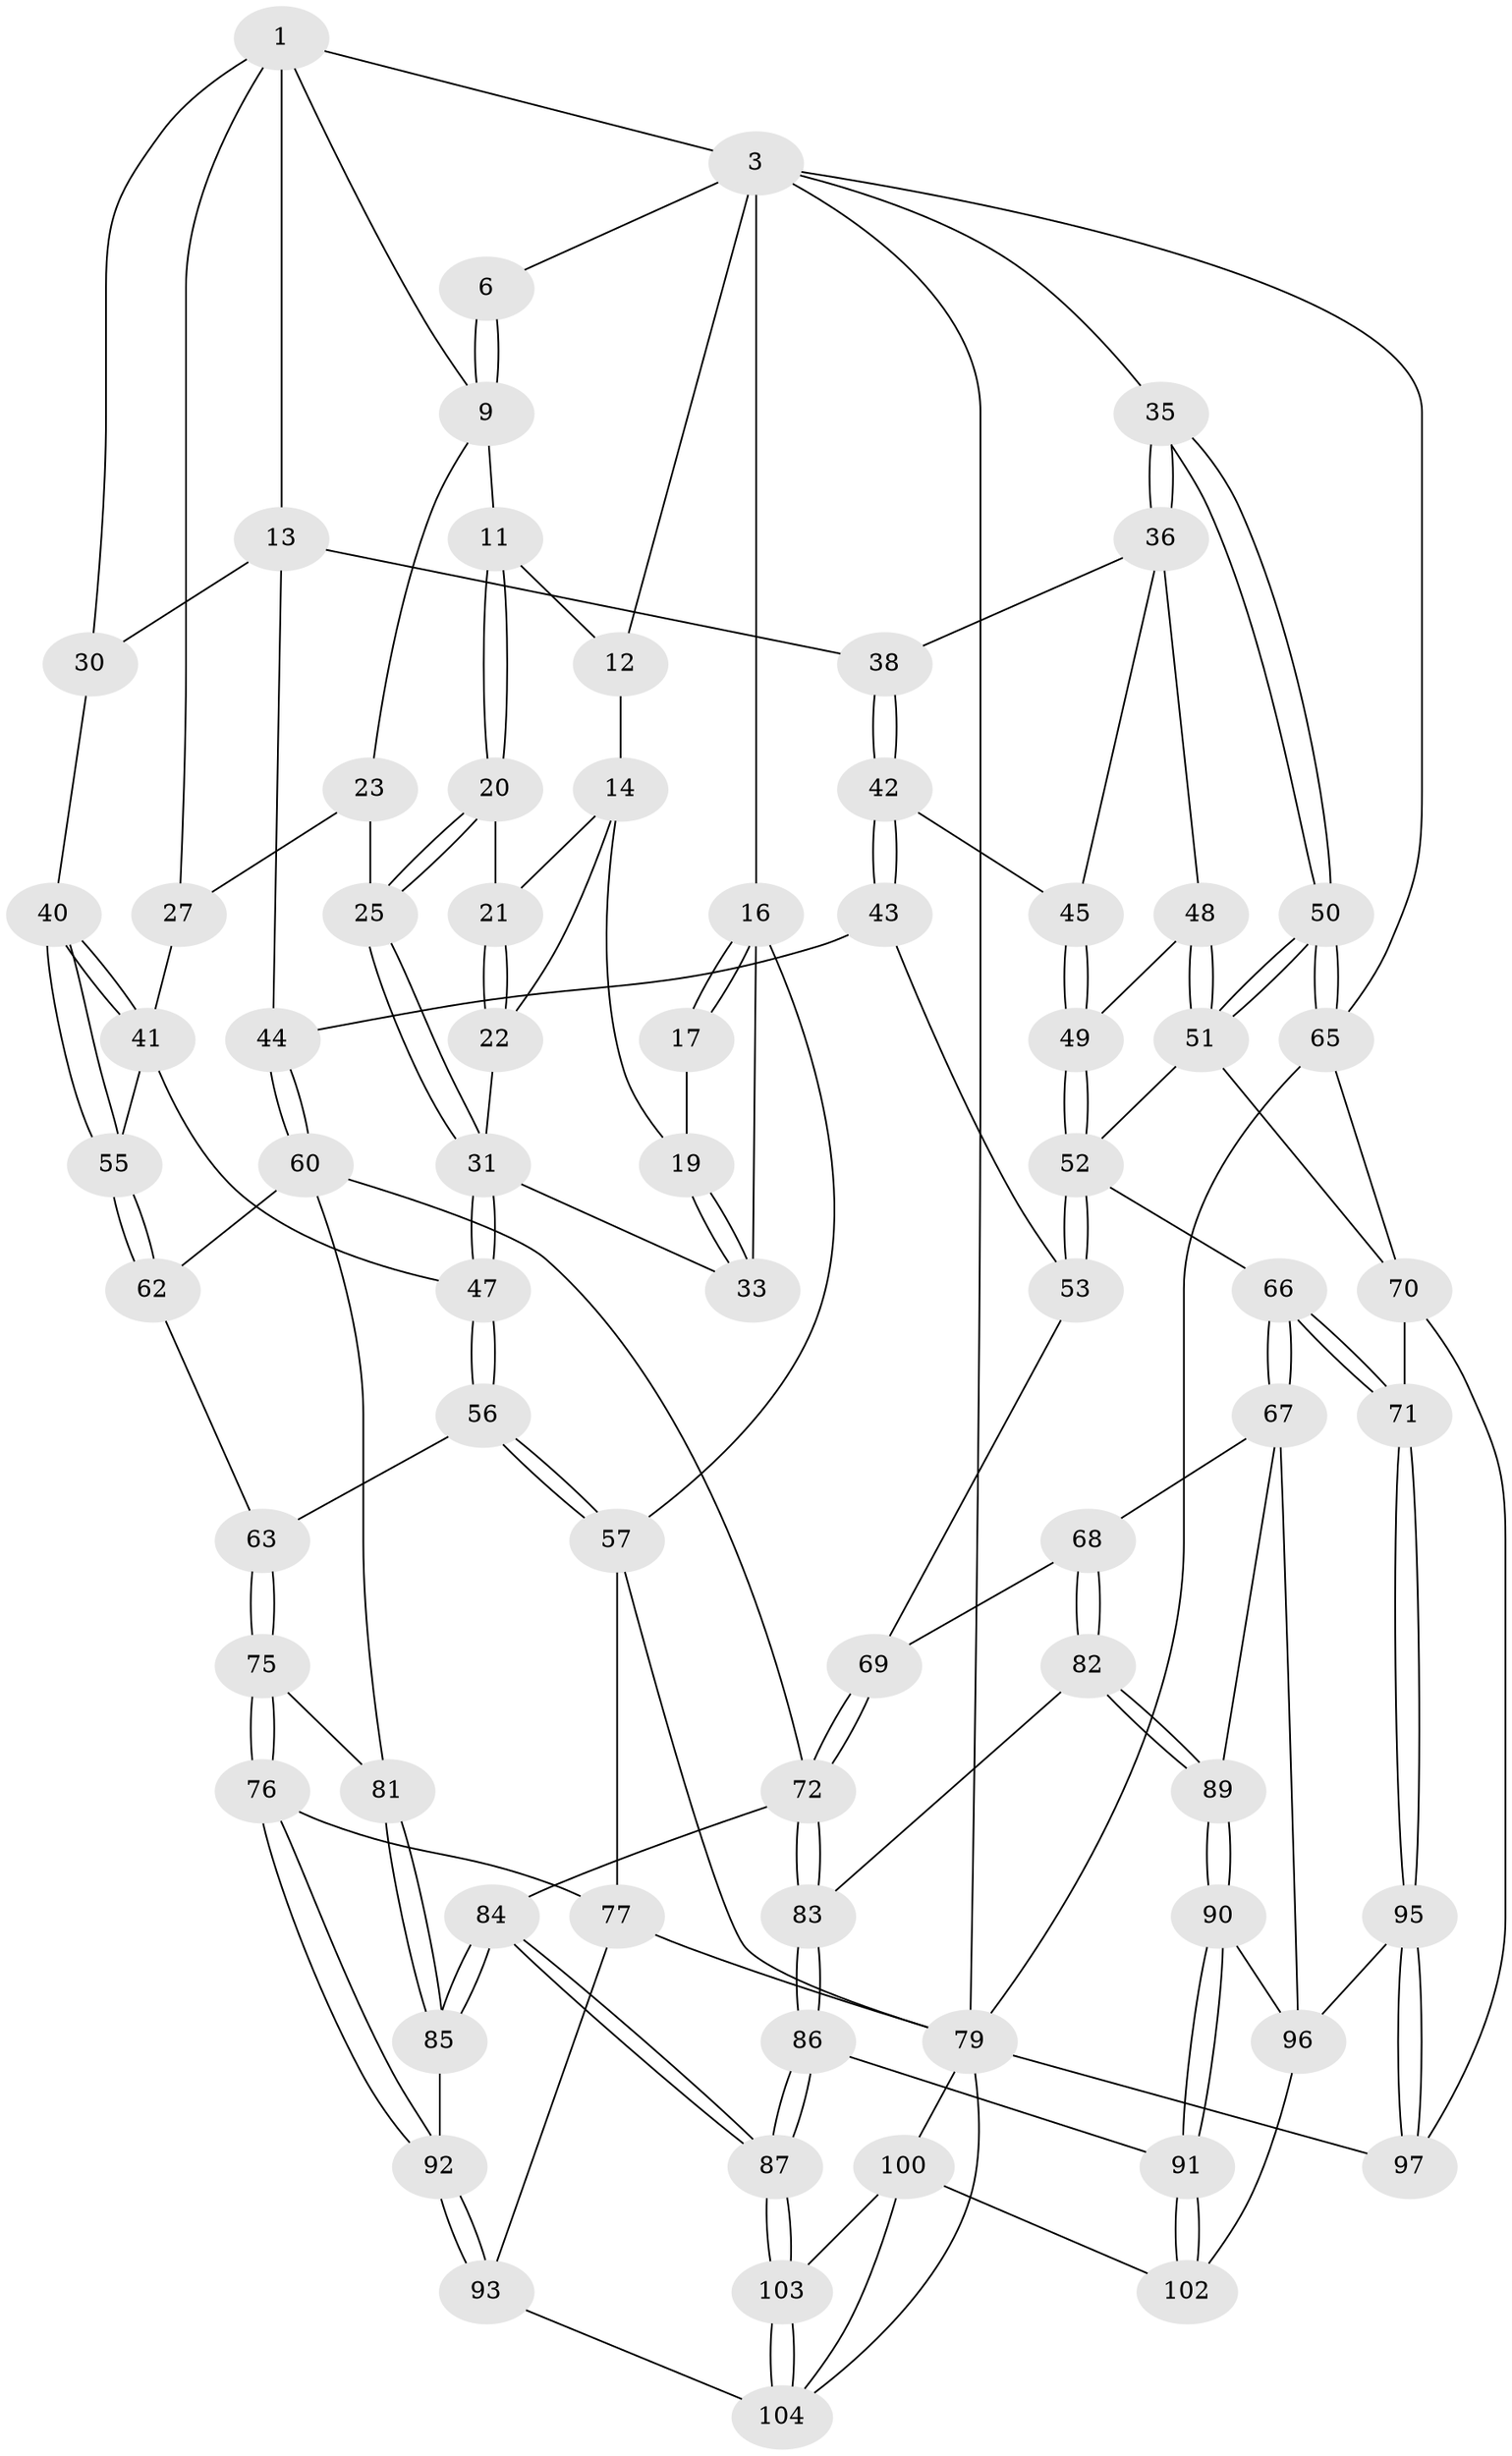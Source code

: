 // original degree distribution, {3: 0.0380952380952381, 4: 0.1619047619047619, 5: 0.6285714285714286, 6: 0.17142857142857143}
// Generated by graph-tools (version 1.1) at 2025/21/03/04/25 18:21:41]
// undirected, 73 vertices, 169 edges
graph export_dot {
graph [start="1"]
  node [color=gray90,style=filled];
  1 [pos="+0.6257988796798654+0",super="+2+7"];
  3 [pos="+1+0",super="+4"];
  6 [pos="+0.47178078888316916+0"];
  9 [pos="+0.46298989564155163+0",super="+10"];
  11 [pos="+0.3242350114252978+0.08700765815169346"];
  12 [pos="+0.21886224194677942+0.023724298525019328"];
  13 [pos="+0.7196137161235872+0.10262979066792692",super="+28"];
  14 [pos="+0.1410346097045114+0.07925191636239491",super="+15+18"];
  16 [pos="+0+0.013565008420849007",super="+34"];
  17 [pos="+0.06837385469644865+0.08685944014698369"];
  19 [pos="+0.08939811880414934+0.16696733197277686"];
  20 [pos="+0.3100210479183732+0.16678026998755924"];
  21 [pos="+0.21693721510676123+0.13177549167150676"];
  22 [pos="+0.20120432943690542+0.2514198023843601"];
  23 [pos="+0.40873564698999604+0.12071260246325564",super="+24"];
  25 [pos="+0.31324550094010667+0.21771694709137834"];
  27 [pos="+0.5138521678593772+0.1652012397042627",super="+39"];
  30 [pos="+0.5588587421646358+0.29778207067137297"];
  31 [pos="+0.2058823522200725+0.2636695073032474",super="+32"];
  33 [pos="+0+0.23276833214756412"];
  35 [pos="+1+0"];
  36 [pos="+0.9718708878385245+0.14567186182732195",super="+37"];
  38 [pos="+0.7830338854710003+0.15359960694300306"];
  40 [pos="+0.49849551386269303+0.2954233641693984"];
  41 [pos="+0.40498678333043425+0.2812683074219545",super="+46"];
  42 [pos="+0.7796034792806213+0.2942349446237342"];
  43 [pos="+0.6072080430883071+0.3578809212977797"];
  44 [pos="+0.6031323381058801+0.3549106259926959"];
  45 [pos="+0.8316960797867259+0.3136684241285653"];
  47 [pos="+0.20801267173057256+0.32833438771098156"];
  48 [pos="+0.9226689220010428+0.31333676029944935"];
  49 [pos="+0.8497396902441543+0.3377429240405434"];
  50 [pos="+1+0.3525567216476539"];
  51 [pos="+0.9826641489162169+0.37498678552135734",super="+58"];
  52 [pos="+0.8445368221611369+0.3700545123455922",super="+59"];
  53 [pos="+0.7365766053652291+0.4150805363495202",super="+54"];
  55 [pos="+0.3729069252276811+0.41451563028877797"];
  56 [pos="+0.1899902101857847+0.389461268006293"];
  57 [pos="+0+0.3170659355026676",super="+78"];
  60 [pos="+0.4041423115267529+0.5195988194849379",super="+61"];
  62 [pos="+0.36442790765621325+0.4765185288434169"];
  63 [pos="+0.19410852391960337+0.4030251686476359"];
  65 [pos="+1+0.6741948478150688"];
  66 [pos="+0.8112283922174977+0.620073222199189"];
  67 [pos="+0.7003519693090297+0.5893259632143193",super="+88"];
  68 [pos="+0.6436900245768774+0.5411496835350862"];
  69 [pos="+0.6298228085792441+0.48334542232233957"];
  70 [pos="+0.9285622681886327+0.6001087697547547",super="+74"];
  71 [pos="+0.8228090656788729+0.6288039019203076"];
  72 [pos="+0.45889688072778817+0.5782233768797491",super="+73"];
  75 [pos="+0.1340887972285951+0.5459186249929792"];
  76 [pos="+0.01457557071735743+0.5907613578738053"];
  77 [pos="+0+0.592848335623518",super="+94"];
  79 [pos="+0+1",super="+80"];
  81 [pos="+0.2216343739587962+0.6151231706294478"];
  82 [pos="+0.5178727342884146+0.6149749224535787"];
  83 [pos="+0.4690439085244063+0.5894739680642168"];
  84 [pos="+0.29612434489662026+0.8061173257029096"];
  85 [pos="+0.26184232384428074+0.7961983394850914"];
  86 [pos="+0.39207314824336487+0.8084503058432716"];
  87 [pos="+0.3214603623366581+0.8220025022023554"];
  89 [pos="+0.5628975818156958+0.7045506900008618"];
  90 [pos="+0.5461169645421915+0.7639740855371715"];
  91 [pos="+0.5201428879340858+0.8172337972272645"];
  92 [pos="+0.21365973874027214+0.808397320127119"];
  93 [pos="+0.17133854867209183+0.8330550027033915"];
  95 [pos="+0.782215994330846+0.7463567256638004"];
  96 [pos="+0.776714710423311+0.7494827256747546",super="+98"];
  97 [pos="+0.8901674703391304+0.8761940840805201"];
  100 [pos="+0.6624583576753732+1",super="+101"];
  102 [pos="+0.6232931506511785+0.9466997803542837"];
  103 [pos="+0.32761712446080704+0.8732877074682718"];
  104 [pos="+0.3370345940875323+1",super="+105"];
  1 -- 3;
  1 -- 13 [weight=2];
  1 -- 9;
  1 -- 27;
  1 -- 30;
  3 -- 35;
  3 -- 65;
  3 -- 16;
  3 -- 6;
  3 -- 12;
  3 -- 79;
  6 -- 9;
  6 -- 9;
  9 -- 11;
  9 -- 23;
  11 -- 12;
  11 -- 20;
  11 -- 20;
  12 -- 14;
  13 -- 44;
  13 -- 38;
  13 -- 30;
  14 -- 21;
  14 -- 19;
  14 -- 22;
  16 -- 17;
  16 -- 17;
  16 -- 33;
  16 -- 57;
  17 -- 19;
  19 -- 33;
  19 -- 33;
  20 -- 21;
  20 -- 25;
  20 -- 25;
  21 -- 22;
  21 -- 22;
  22 -- 31;
  23 -- 27 [weight=2];
  23 -- 25;
  25 -- 31;
  25 -- 31;
  27 -- 41;
  30 -- 40;
  31 -- 47;
  31 -- 47;
  31 -- 33;
  35 -- 36;
  35 -- 36;
  35 -- 50;
  35 -- 50;
  36 -- 48;
  36 -- 45;
  36 -- 38;
  38 -- 42;
  38 -- 42;
  40 -- 41;
  40 -- 41;
  40 -- 55;
  40 -- 55;
  41 -- 47;
  41 -- 55;
  42 -- 43;
  42 -- 43;
  42 -- 45;
  43 -- 44;
  43 -- 53;
  44 -- 60;
  44 -- 60;
  45 -- 49;
  45 -- 49;
  47 -- 56;
  47 -- 56;
  48 -- 49;
  48 -- 51;
  48 -- 51;
  49 -- 52;
  49 -- 52;
  50 -- 51;
  50 -- 51;
  50 -- 65;
  50 -- 65;
  51 -- 70;
  51 -- 52;
  52 -- 53 [weight=2];
  52 -- 53;
  52 -- 66;
  53 -- 69;
  55 -- 62;
  55 -- 62;
  56 -- 57;
  56 -- 57;
  56 -- 63;
  57 -- 77;
  57 -- 79;
  60 -- 81;
  60 -- 62;
  60 -- 72;
  62 -- 63;
  63 -- 75;
  63 -- 75;
  65 -- 79;
  65 -- 70;
  66 -- 67;
  66 -- 67;
  66 -- 71;
  66 -- 71;
  67 -- 68;
  67 -- 96;
  67 -- 89;
  68 -- 69;
  68 -- 82;
  68 -- 82;
  69 -- 72;
  69 -- 72;
  70 -- 71;
  70 -- 97;
  71 -- 95;
  71 -- 95;
  72 -- 83;
  72 -- 83;
  72 -- 84;
  75 -- 76;
  75 -- 76;
  75 -- 81;
  76 -- 77;
  76 -- 92;
  76 -- 92;
  77 -- 93;
  77 -- 79;
  79 -- 97;
  79 -- 100;
  79 -- 104;
  81 -- 85;
  81 -- 85;
  82 -- 83;
  82 -- 89;
  82 -- 89;
  83 -- 86;
  83 -- 86;
  84 -- 85;
  84 -- 85;
  84 -- 87;
  84 -- 87;
  85 -- 92;
  86 -- 87;
  86 -- 87;
  86 -- 91;
  87 -- 103;
  87 -- 103;
  89 -- 90;
  89 -- 90;
  90 -- 91;
  90 -- 91;
  90 -- 96;
  91 -- 102;
  91 -- 102;
  92 -- 93;
  92 -- 93;
  93 -- 104;
  95 -- 96;
  95 -- 97;
  95 -- 97;
  96 -- 102;
  100 -- 104;
  100 -- 102;
  100 -- 103;
  103 -- 104;
  103 -- 104;
}

